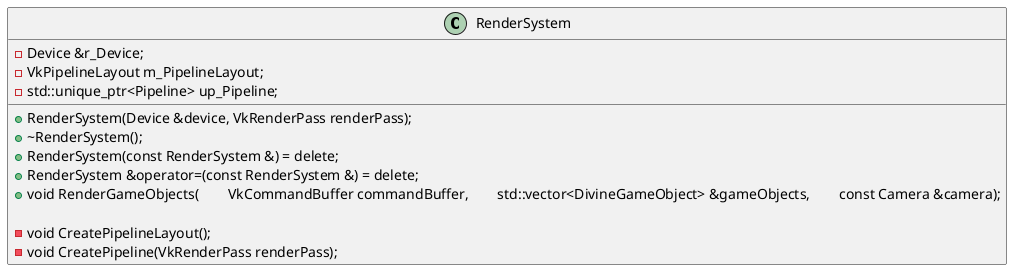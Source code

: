 @startuml
class RenderSystem
{
    + RenderSystem(Device &device, VkRenderPass renderPass);
    + \~RenderSystem();
    + RenderSystem(const RenderSystem &) = delete;
    + RenderSystem &operator=(const RenderSystem &) = delete;
    + void RenderGameObjects(\
        VkCommandBuffer commandBuffer,\
        std::vector<DivineGameObject> &gameObjects,\
        const Camera &camera);

    - void CreatePipelineLayout();
    - void CreatePipeline(VkRenderPass renderPass);

    - Device &r_Device;
    - VkPipelineLayout m_PipelineLayout;
    - std::unique_ptr<Pipeline> up_Pipeline;
}
@enduml